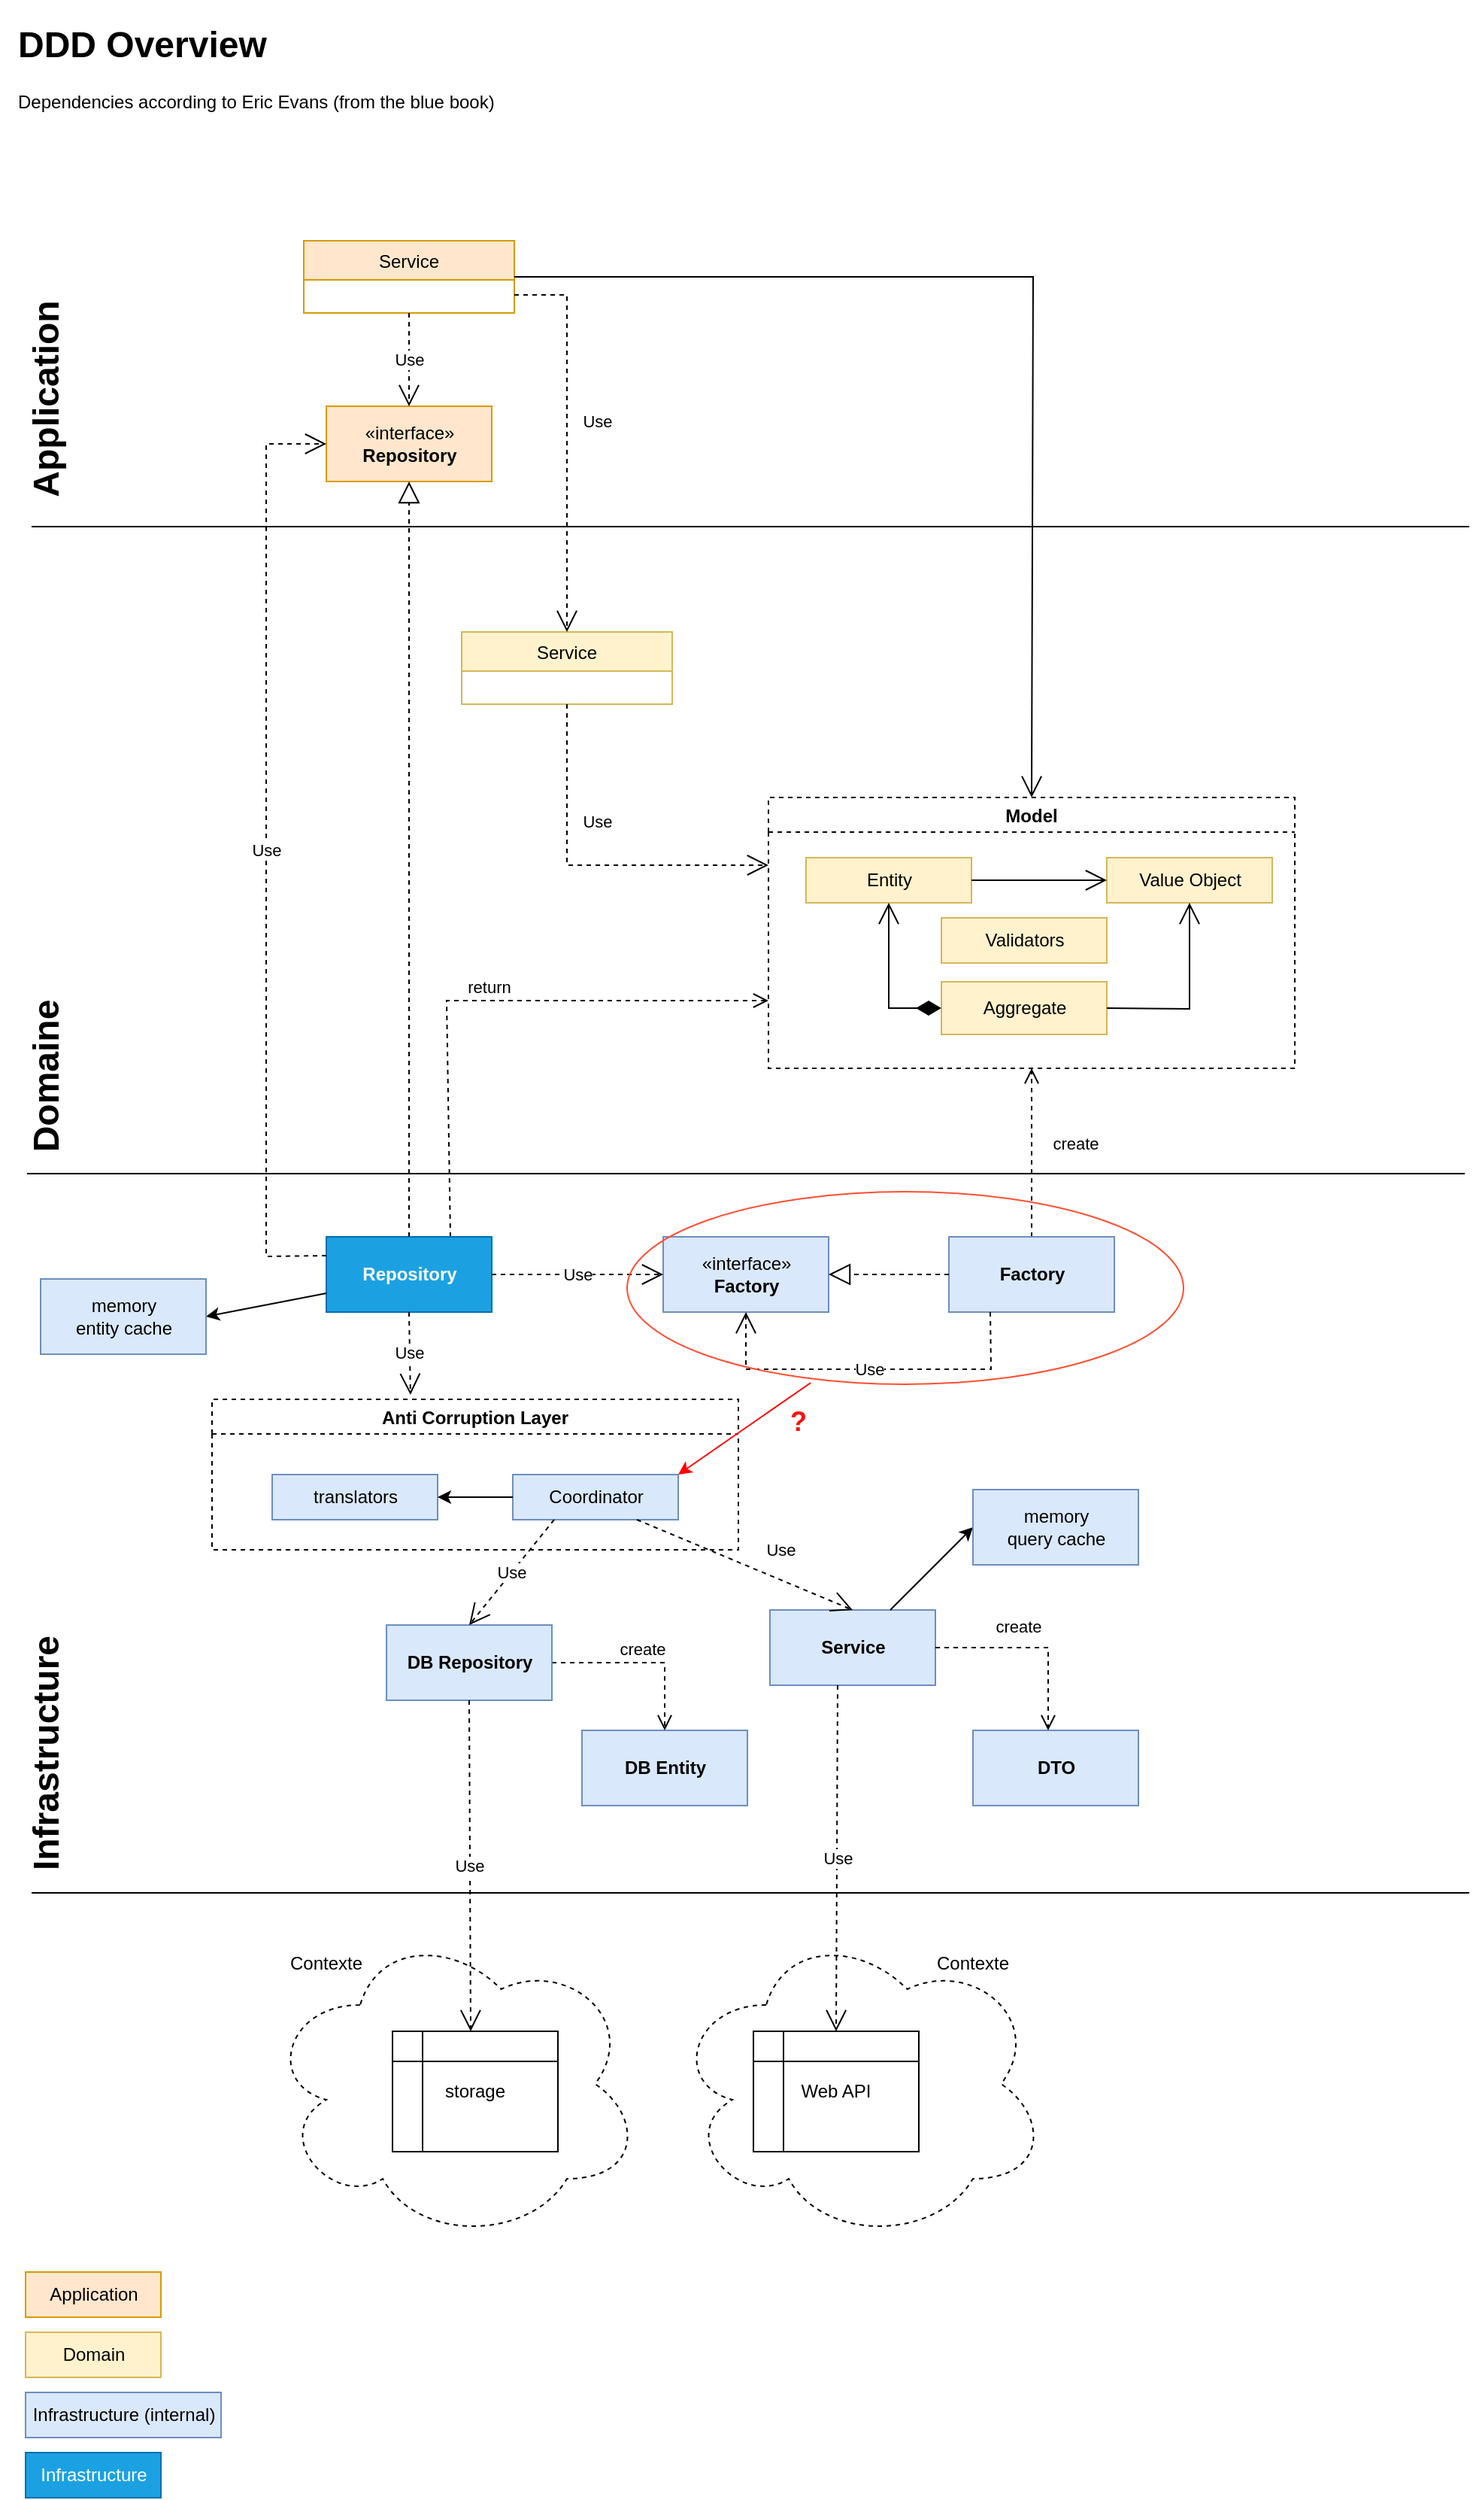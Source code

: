 <mxfile version="20.2.7" type="github">
  <diagram id="C5RBs43oDa-KdzZeNtuy" name="Page-1">
    <mxGraphModel dx="1422" dy="1939" grid="1" gridSize="10" guides="1" tooltips="1" connect="1" arrows="1" fold="1" page="1" pageScale="1" pageWidth="827" pageHeight="1169" math="0" shadow="0">
      <root>
        <mxCell id="WIyWlLk6GJQsqaUBKTNV-0" />
        <mxCell id="WIyWlLk6GJQsqaUBKTNV-1" parent="WIyWlLk6GJQsqaUBKTNV-0" />
        <mxCell id="-3-9wyXVmMevEzcIftEk-1" value="Service" style="swimlane;fontStyle=0;childLayout=stackLayout;horizontal=1;startSize=26;fillColor=#ffe6cc;horizontalStack=0;resizeParent=1;resizeParentMax=0;resizeLast=0;collapsible=1;marginBottom=0;strokeColor=#d79b00;" parent="WIyWlLk6GJQsqaUBKTNV-1" vertex="1">
          <mxGeometry x="225" y="70" width="140" height="48" as="geometry">
            <mxRectangle x="221" y="160" width="80" height="30" as="alternateBounds" />
          </mxGeometry>
        </mxCell>
        <mxCell id="-3-9wyXVmMevEzcIftEk-7" value="«interface»&lt;br&gt;&lt;b&gt;Repository&lt;/b&gt;" style="html=1;fillColor=#ffe6cc;strokeColor=#d79b00;" parent="WIyWlLk6GJQsqaUBKTNV-1" vertex="1">
          <mxGeometry x="240" y="180" width="110" height="50" as="geometry" />
        </mxCell>
        <mxCell id="-3-9wyXVmMevEzcIftEk-8" value="«interface»&lt;br&gt;&lt;b&gt;Factory&lt;/b&gt;" style="html=1;fillColor=#dae8fc;strokeColor=#6c8ebf;" parent="WIyWlLk6GJQsqaUBKTNV-1" vertex="1">
          <mxGeometry x="464" y="732" width="110" height="50" as="geometry" />
        </mxCell>
        <mxCell id="-3-9wyXVmMevEzcIftEk-10" value="Use" style="endArrow=open;endSize=12;dashed=1;html=1;rounded=0;exitX=0.5;exitY=1;exitDx=0;exitDy=0;entryX=0.5;entryY=0;entryDx=0;entryDy=0;" parent="WIyWlLk6GJQsqaUBKTNV-1" source="-3-9wyXVmMevEzcIftEk-1" target="-3-9wyXVmMevEzcIftEk-7" edge="1">
          <mxGeometry width="160" relative="1" as="geometry">
            <mxPoint x="304" y="370" as="sourcePoint" />
            <mxPoint x="450" y="652" as="targetPoint" />
          </mxGeometry>
        </mxCell>
        <mxCell id="-3-9wyXVmMevEzcIftEk-12" value="storage" style="shape=internalStorage;whiteSpace=wrap;html=1;backgroundOutline=1;" parent="WIyWlLk6GJQsqaUBKTNV-1" vertex="1">
          <mxGeometry x="284" y="1260" width="110" height="80" as="geometry" />
        </mxCell>
        <mxCell id="-3-9wyXVmMevEzcIftEk-16" value="return" style="html=1;verticalAlign=bottom;endArrow=open;dashed=1;endSize=8;rounded=0;exitX=0.75;exitY=0;exitDx=0;exitDy=0;entryX=0;entryY=0.75;entryDx=0;entryDy=0;" parent="WIyWlLk6GJQsqaUBKTNV-1" source="-3-9wyXVmMevEzcIftEk-25" target="ENKUjYYxHuYjzHQliVfy-12" edge="1">
          <mxGeometry relative="1" as="geometry">
            <mxPoint x="464" y="732" as="sourcePoint" />
            <mxPoint x="540" y="560" as="targetPoint" />
            <Array as="points">
              <mxPoint x="320" y="575" />
            </Array>
          </mxGeometry>
        </mxCell>
        <mxCell id="-3-9wyXVmMevEzcIftEk-17" value="create" style="html=1;verticalAlign=bottom;endArrow=open;dashed=1;endSize=8;rounded=0;entryX=0.5;entryY=1;entryDx=0;entryDy=0;" parent="WIyWlLk6GJQsqaUBKTNV-1" source="-3-9wyXVmMevEzcIftEk-26" edge="1" target="ENKUjYYxHuYjzHQliVfy-12">
          <mxGeometry x="-0.048" y="-29" relative="1" as="geometry">
            <mxPoint x="685" y="730" as="sourcePoint" />
            <mxPoint x="685" y="610" as="targetPoint" />
            <mxPoint as="offset" />
          </mxGeometry>
        </mxCell>
        <mxCell id="-3-9wyXVmMevEzcIftEk-22" value="Domain" style="html=1;fillColor=#fff2cc;strokeColor=#d6b656;" parent="WIyWlLk6GJQsqaUBKTNV-1" vertex="1">
          <mxGeometry x="40" y="1460" width="90" height="30" as="geometry" />
        </mxCell>
        <mxCell id="-3-9wyXVmMevEzcIftEk-23" value="Infrastructure (internal)" style="html=1;fillColor=#dae8fc;strokeColor=#6c8ebf;" parent="WIyWlLk6GJQsqaUBKTNV-1" vertex="1">
          <mxGeometry x="40" y="1500" width="130" height="30" as="geometry" />
        </mxCell>
        <mxCell id="-3-9wyXVmMevEzcIftEk-24" value="&lt;h1&gt;DDD Overview&lt;/h1&gt;&lt;p&gt;Dependencies according to Eric Evans (from the blue book)&lt;/p&gt;" style="text;html=1;strokeColor=none;fillColor=none;spacing=5;spacingTop=-20;whiteSpace=wrap;overflow=hidden;rounded=0;" parent="WIyWlLk6GJQsqaUBKTNV-1" vertex="1">
          <mxGeometry x="30" y="-80" width="390" height="80" as="geometry" />
        </mxCell>
        <mxCell id="-3-9wyXVmMevEzcIftEk-25" value="&lt;b&gt;Repository&lt;/b&gt;" style="html=1;fillColor=#1ba1e2;strokeColor=#006EAF;fontColor=#ffffff;" parent="WIyWlLk6GJQsqaUBKTNV-1" vertex="1">
          <mxGeometry x="240" y="732" width="110" height="50" as="geometry" />
        </mxCell>
        <mxCell id="-3-9wyXVmMevEzcIftEk-26" value="&lt;b&gt;Factory&lt;/b&gt;" style="html=1;fillColor=#dae8fc;strokeColor=#6c8ebf;" parent="WIyWlLk6GJQsqaUBKTNV-1" vertex="1">
          <mxGeometry x="654" y="732" width="110" height="50" as="geometry" />
        </mxCell>
        <mxCell id="-3-9wyXVmMevEzcIftEk-27" value="" style="endArrow=block;dashed=1;endFill=0;endSize=12;html=1;rounded=0;exitX=0.5;exitY=0;exitDx=0;exitDy=0;entryX=0.5;entryY=1;entryDx=0;entryDy=0;" parent="WIyWlLk6GJQsqaUBKTNV-1" source="-3-9wyXVmMevEzcIftEk-25" target="-3-9wyXVmMevEzcIftEk-7" edge="1">
          <mxGeometry width="160" relative="1" as="geometry">
            <mxPoint x="334" y="722" as="sourcePoint" />
            <mxPoint x="494" y="722" as="targetPoint" />
          </mxGeometry>
        </mxCell>
        <mxCell id="-3-9wyXVmMevEzcIftEk-28" value="" style="endArrow=block;dashed=1;endFill=0;endSize=12;html=1;rounded=0;exitX=0;exitY=0.5;exitDx=0;exitDy=0;entryX=1;entryY=0.5;entryDx=0;entryDy=0;" parent="WIyWlLk6GJQsqaUBKTNV-1" source="-3-9wyXVmMevEzcIftEk-26" target="-3-9wyXVmMevEzcIftEk-8" edge="1">
          <mxGeometry width="160" relative="1" as="geometry">
            <mxPoint x="334" y="722" as="sourcePoint" />
            <mxPoint x="494" y="722" as="targetPoint" />
            <Array as="points" />
          </mxGeometry>
        </mxCell>
        <mxCell id="-3-9wyXVmMevEzcIftEk-29" value="Use" style="endArrow=open;endSize=12;dashed=1;html=1;rounded=0;exitX=1;exitY=0.5;exitDx=0;exitDy=0;" parent="WIyWlLk6GJQsqaUBKTNV-1" source="-3-9wyXVmMevEzcIftEk-25" edge="1">
          <mxGeometry width="160" relative="1" as="geometry">
            <mxPoint x="334" y="572" as="sourcePoint" />
            <mxPoint x="464" y="757" as="targetPoint" />
          </mxGeometry>
        </mxCell>
        <mxCell id="-3-9wyXVmMevEzcIftEk-30" value="" style="endArrow=none;html=1;rounded=0;" parent="WIyWlLk6GJQsqaUBKTNV-1" edge="1">
          <mxGeometry width="50" height="50" relative="1" as="geometry">
            <mxPoint x="41" y="690" as="sourcePoint" />
            <mxPoint x="997" y="690" as="targetPoint" />
          </mxGeometry>
        </mxCell>
        <mxCell id="-3-9wyXVmMevEzcIftEk-32" value="&lt;b&gt;Service&lt;/b&gt;" style="html=1;fillColor=#dae8fc;strokeColor=#6c8ebf;" parent="WIyWlLk6GJQsqaUBKTNV-1" vertex="1">
          <mxGeometry x="535" y="980" width="110" height="50" as="geometry" />
        </mxCell>
        <mxCell id="-3-9wyXVmMevEzcIftEk-34" value="Use" style="endArrow=open;endSize=12;dashed=1;html=1;rounded=0;entryX=0;entryY=0.5;entryDx=0;entryDy=0;exitX=0;exitY=0.25;exitDx=0;exitDy=0;" parent="WIyWlLk6GJQsqaUBKTNV-1" source="-3-9wyXVmMevEzcIftEk-25" target="-3-9wyXVmMevEzcIftEk-7" edge="1">
          <mxGeometry width="160" relative="1" as="geometry">
            <mxPoint x="180" y="720" as="sourcePoint" />
            <mxPoint x="510" y="767" as="targetPoint" />
            <Array as="points">
              <mxPoint x="200" y="745" />
              <mxPoint x="200" y="205" />
            </Array>
          </mxGeometry>
        </mxCell>
        <mxCell id="-3-9wyXVmMevEzcIftEk-35" value="Use" style="endArrow=open;endSize=12;dashed=1;html=1;rounded=0;exitX=0.25;exitY=1;exitDx=0;exitDy=0;entryX=0.5;entryY=1;entryDx=0;entryDy=0;" parent="WIyWlLk6GJQsqaUBKTNV-1" source="-3-9wyXVmMevEzcIftEk-26" target="-3-9wyXVmMevEzcIftEk-8" edge="1">
          <mxGeometry width="160" relative="1" as="geometry">
            <mxPoint x="824" y="791.5" as="sourcePoint" />
            <mxPoint x="574" y="700" as="targetPoint" />
            <Array as="points">
              <mxPoint x="682" y="820" />
              <mxPoint x="519" y="820" />
            </Array>
          </mxGeometry>
        </mxCell>
        <mxCell id="-3-9wyXVmMevEzcIftEk-36" value="&lt;h1&gt;Domaine&lt;/h1&gt;" style="text;html=1;strokeColor=none;fillColor=none;align=center;verticalAlign=middle;whiteSpace=wrap;rounded=0;rotation=-90;" parent="WIyWlLk6GJQsqaUBKTNV-1" vertex="1">
          <mxGeometry x="24" y="610" width="60" height="30" as="geometry" />
        </mxCell>
        <mxCell id="-3-9wyXVmMevEzcIftEk-37" value="&lt;h1&gt;Infrastructure&lt;/h1&gt;" style="text;html=1;strokeColor=none;fillColor=none;align=center;verticalAlign=middle;whiteSpace=wrap;rounded=0;rotation=-90;" parent="WIyWlLk6GJQsqaUBKTNV-1" vertex="1">
          <mxGeometry x="24" y="1060" width="60" height="30" as="geometry" />
        </mxCell>
        <mxCell id="-3-9wyXVmMevEzcIftEk-39" value="" style="endArrow=open;endFill=1;endSize=12;html=1;rounded=0;exitX=1;exitY=0.5;exitDx=0;exitDy=0;entryX=0.5;entryY=0;entryDx=0;entryDy=0;" parent="WIyWlLk6GJQsqaUBKTNV-1" source="-3-9wyXVmMevEzcIftEk-1" target="ENKUjYYxHuYjzHQliVfy-12" edge="1">
          <mxGeometry width="160" relative="1" as="geometry">
            <mxPoint x="414" y="440" as="sourcePoint" />
            <mxPoint x="574" y="440" as="targetPoint" />
            <Array as="points">
              <mxPoint x="710" y="94" />
            </Array>
          </mxGeometry>
        </mxCell>
        <mxCell id="-3-9wyXVmMevEzcIftEk-44" value="Use" style="endArrow=open;endSize=12;dashed=1;html=1;rounded=0;exitX=0.5;exitY=1;exitDx=0;exitDy=0;entryX=0.377;entryY=-0.03;entryDx=0;entryDy=0;entryPerimeter=0;" parent="WIyWlLk6GJQsqaUBKTNV-1" source="-3-9wyXVmMevEzcIftEk-25" target="ENKUjYYxHuYjzHQliVfy-30" edge="1">
          <mxGeometry width="160" relative="1" as="geometry">
            <mxPoint x="318.97" y="796" as="sourcePoint" />
            <mxPoint x="404.02" y="903.04" as="targetPoint" />
          </mxGeometry>
        </mxCell>
        <mxCell id="70DxIA_xlroN3nV1r1jk-2" value="" style="endArrow=classic;html=1;rounded=0;exitX=0;exitY=0.75;exitDx=0;exitDy=0;entryX=1;entryY=0.5;entryDx=0;entryDy=0;" parent="WIyWlLk6GJQsqaUBKTNV-1" source="-3-9wyXVmMevEzcIftEk-25" target="ENKUjYYxHuYjzHQliVfy-19" edge="1">
          <mxGeometry width="50" height="50" relative="1" as="geometry">
            <mxPoint x="394" y="910" as="sourcePoint" />
            <mxPoint x="191" y="850" as="targetPoint" />
          </mxGeometry>
        </mxCell>
        <mxCell id="70DxIA_xlroN3nV1r1jk-4" value="" style="endArrow=classic;html=1;rounded=0;entryX=0;entryY=0.5;entryDx=0;entryDy=0;" parent="WIyWlLk6GJQsqaUBKTNV-1" source="-3-9wyXVmMevEzcIftEk-32" target="ENKUjYYxHuYjzHQliVfy-20" edge="1">
          <mxGeometry width="50" height="50" relative="1" as="geometry">
            <mxPoint x="405" y="1000" as="sourcePoint" />
            <mxPoint x="671" y="1030" as="targetPoint" />
          </mxGeometry>
        </mxCell>
        <mxCell id="70DxIA_xlroN3nV1r1jk-5" value="Web API" style="shape=internalStorage;whiteSpace=wrap;html=1;backgroundOutline=1;" parent="WIyWlLk6GJQsqaUBKTNV-1" vertex="1">
          <mxGeometry x="524" y="1260" width="110" height="80" as="geometry" />
        </mxCell>
        <mxCell id="70DxIA_xlroN3nV1r1jk-6" value="Use" style="endArrow=open;endSize=12;dashed=1;html=1;rounded=0;entryX=0.5;entryY=0;entryDx=0;entryDy=0;" parent="WIyWlLk6GJQsqaUBKTNV-1" target="70DxIA_xlroN3nV1r1jk-5" edge="1">
          <mxGeometry width="160" relative="1" as="geometry">
            <mxPoint x="580" y="1030" as="sourcePoint" />
            <mxPoint x="544.063" y="900" as="targetPoint" />
          </mxGeometry>
        </mxCell>
        <mxCell id="ENKUjYYxHuYjzHQliVfy-0" value="&lt;b&gt;DB Entity&lt;/b&gt;" style="html=1;fillColor=#dae8fc;strokeColor=#6c8ebf;" parent="WIyWlLk6GJQsqaUBKTNV-1" vertex="1">
          <mxGeometry x="410" y="1060" width="110" height="50" as="geometry" />
        </mxCell>
        <mxCell id="ENKUjYYxHuYjzHQliVfy-1" value="create" style="html=1;verticalAlign=bottom;endArrow=open;dashed=1;endSize=8;rounded=0;entryX=0.5;entryY=0;entryDx=0;entryDy=0;exitX=1;exitY=0.5;exitDx=0;exitDy=0;" parent="WIyWlLk6GJQsqaUBKTNV-1" source="70DxIA_xlroN3nV1r1jk-0" target="ENKUjYYxHuYjzHQliVfy-0" edge="1">
          <mxGeometry relative="1" as="geometry">
            <mxPoint x="330" y="969" as="sourcePoint" />
            <mxPoint x="223.03" y="790" as="targetPoint" />
            <mxPoint as="offset" />
            <Array as="points">
              <mxPoint x="465" y="1015" />
            </Array>
          </mxGeometry>
        </mxCell>
        <mxCell id="ENKUjYYxHuYjzHQliVfy-2" value="&lt;b&gt;DTO&lt;/b&gt;" style="html=1;fillColor=#dae8fc;strokeColor=#6c8ebf;" parent="WIyWlLk6GJQsqaUBKTNV-1" vertex="1">
          <mxGeometry x="670" y="1060" width="110" height="50" as="geometry" />
        </mxCell>
        <mxCell id="ENKUjYYxHuYjzHQliVfy-3" value="create" style="html=1;verticalAlign=bottom;endArrow=open;dashed=1;endSize=8;rounded=0;exitX=1;exitY=0.5;exitDx=0;exitDy=0;" parent="WIyWlLk6GJQsqaUBKTNV-1" source="-3-9wyXVmMevEzcIftEk-32" edge="1">
          <mxGeometry x="-0.154" y="5" relative="1" as="geometry">
            <mxPoint x="372.5" y="1030" as="sourcePoint" />
            <mxPoint x="720" y="1060" as="targetPoint" />
            <mxPoint as="offset" />
            <Array as="points">
              <mxPoint x="720" y="1005" />
            </Array>
          </mxGeometry>
        </mxCell>
        <mxCell id="ENKUjYYxHuYjzHQliVfy-4" value="Infrastructure" style="html=1;fillColor=#1ba1e2;strokeColor=#006EAF;fontColor=#ffffff;" parent="WIyWlLk6GJQsqaUBKTNV-1" vertex="1">
          <mxGeometry x="40" y="1540" width="90" height="30" as="geometry" />
        </mxCell>
        <mxCell id="ENKUjYYxHuYjzHQliVfy-5" value="" style="endArrow=none;html=1;rounded=0;" parent="WIyWlLk6GJQsqaUBKTNV-1" edge="1">
          <mxGeometry width="50" height="50" relative="1" as="geometry">
            <mxPoint x="44" y="260" as="sourcePoint" />
            <mxPoint x="1000" y="260" as="targetPoint" />
          </mxGeometry>
        </mxCell>
        <mxCell id="ENKUjYYxHuYjzHQliVfy-6" value="&lt;h1&gt;Application&lt;/h1&gt;" style="text;html=1;strokeColor=none;fillColor=none;align=center;verticalAlign=middle;whiteSpace=wrap;rounded=0;rotation=-90;" parent="WIyWlLk6GJQsqaUBKTNV-1" vertex="1">
          <mxGeometry x="24" y="160" width="60" height="30" as="geometry" />
        </mxCell>
        <mxCell id="ENKUjYYxHuYjzHQliVfy-7" value="Service" style="swimlane;fontStyle=0;childLayout=stackLayout;horizontal=1;startSize=26;fillColor=#fff2cc;horizontalStack=0;resizeParent=1;resizeParentMax=0;resizeLast=0;collapsible=1;marginBottom=0;strokeColor=#d6b656;" parent="WIyWlLk6GJQsqaUBKTNV-1" vertex="1">
          <mxGeometry x="330" y="330" width="140" height="48" as="geometry">
            <mxRectangle x="221" y="160" width="80" height="30" as="alternateBounds" />
          </mxGeometry>
        </mxCell>
        <mxCell id="ENKUjYYxHuYjzHQliVfy-9" value="Use" style="endArrow=open;endSize=12;dashed=1;html=1;rounded=0;exitX=0.5;exitY=1;exitDx=0;exitDy=0;entryX=0;entryY=0.25;entryDx=0;entryDy=0;" parent="WIyWlLk6GJQsqaUBKTNV-1" source="ENKUjYYxHuYjzHQliVfy-7" edge="1" target="ENKUjYYxHuYjzHQliVfy-12">
          <mxGeometry x="-0.351" y="20" width="160" relative="1" as="geometry">
            <mxPoint x="305" y="328" as="sourcePoint" />
            <mxPoint x="510" y="490" as="targetPoint" />
            <Array as="points">
              <mxPoint x="400" y="485" />
            </Array>
            <mxPoint as="offset" />
          </mxGeometry>
        </mxCell>
        <mxCell id="ENKUjYYxHuYjzHQliVfy-10" value="Use" style="endArrow=open;endSize=12;dashed=1;html=1;rounded=0;entryX=0.5;entryY=0;entryDx=0;entryDy=0;exitX=1;exitY=0.75;exitDx=0;exitDy=0;" parent="WIyWlLk6GJQsqaUBKTNV-1" source="-3-9wyXVmMevEzcIftEk-1" target="ENKUjYYxHuYjzHQliVfy-7" edge="1">
          <mxGeometry x="-0.081" y="20" width="160" relative="1" as="geometry">
            <mxPoint x="340" y="220" as="sourcePoint" />
            <mxPoint x="305" y="540" as="targetPoint" />
            <Array as="points">
              <mxPoint x="400" y="106" />
            </Array>
            <mxPoint as="offset" />
          </mxGeometry>
        </mxCell>
        <mxCell id="ENKUjYYxHuYjzHQliVfy-12" value="Model" style="swimlane;dashed=1;" parent="WIyWlLk6GJQsqaUBKTNV-1" vertex="1">
          <mxGeometry x="534" y="440" width="350" height="180" as="geometry">
            <mxRectangle x="510" y="410" width="80" height="30" as="alternateBounds" />
          </mxGeometry>
        </mxCell>
        <mxCell id="DfN52wyv_r_r57nIKshW-13" value="Value Object" style="html=1;fillColor=#fff2cc;strokeColor=#d6b656;" vertex="1" parent="ENKUjYYxHuYjzHQliVfy-12">
          <mxGeometry x="225" y="40" width="110" height="30" as="geometry" />
        </mxCell>
        <mxCell id="DfN52wyv_r_r57nIKshW-14" value="Entity" style="html=1;fillColor=#fff2cc;strokeColor=#d6b656;" vertex="1" parent="ENKUjYYxHuYjzHQliVfy-12">
          <mxGeometry x="25" y="40" width="110" height="30" as="geometry" />
        </mxCell>
        <mxCell id="DfN52wyv_r_r57nIKshW-15" value="Aggregate" style="html=1;fillColor=#fff2cc;strokeColor=#d6b656;" vertex="1" parent="ENKUjYYxHuYjzHQliVfy-12">
          <mxGeometry x="115" y="122.5" width="110" height="35" as="geometry" />
        </mxCell>
        <mxCell id="DfN52wyv_r_r57nIKshW-16" value="" style="endArrow=open;endFill=1;endSize=12;html=1;rounded=0;exitX=1;exitY=0.5;exitDx=0;exitDy=0;" edge="1" parent="ENKUjYYxHuYjzHQliVfy-12" source="DfN52wyv_r_r57nIKshW-15" target="DfN52wyv_r_r57nIKshW-13">
          <mxGeometry width="160" relative="1" as="geometry">
            <mxPoint x="-215" y="222.5" as="sourcePoint" />
            <mxPoint x="-55" y="222.5" as="targetPoint" />
            <Array as="points">
              <mxPoint x="280" y="140.5" />
            </Array>
          </mxGeometry>
        </mxCell>
        <mxCell id="DfN52wyv_r_r57nIKshW-17" value="" style="endArrow=open;endFill=1;endSize=12;html=1;rounded=0;exitX=1;exitY=0.5;exitDx=0;exitDy=0;entryX=0;entryY=0.5;entryDx=0;entryDy=0;" edge="1" parent="ENKUjYYxHuYjzHQliVfy-12" source="DfN52wyv_r_r57nIKshW-14" target="DfN52wyv_r_r57nIKshW-13">
          <mxGeometry width="160" relative="1" as="geometry">
            <mxPoint x="185" y="72.5" as="sourcePoint" />
            <mxPoint x="175" y="-17.5" as="targetPoint" />
            <Array as="points" />
          </mxGeometry>
        </mxCell>
        <mxCell id="DfN52wyv_r_r57nIKshW-19" value="" style="endArrow=open;endSize=12;startArrow=diamondThin;startSize=14;startFill=1;edgeStyle=orthogonalEdgeStyle;align=left;verticalAlign=bottom;rounded=0;exitX=0;exitY=0.5;exitDx=0;exitDy=0;html=1;entryX=0.5;entryY=1;entryDx=0;entryDy=0;" edge="1" parent="ENKUjYYxHuYjzHQliVfy-12" source="DfN52wyv_r_r57nIKshW-15" target="DfN52wyv_r_r57nIKshW-14">
          <mxGeometry x="-0.605" y="33" relative="1" as="geometry">
            <mxPoint x="95" y="142.5" as="sourcePoint" />
            <mxPoint x="45" y="122.5" as="targetPoint" />
            <mxPoint as="offset" />
            <Array as="points">
              <mxPoint x="80" y="140.5" />
            </Array>
          </mxGeometry>
        </mxCell>
        <mxCell id="DfN52wyv_r_r57nIKshW-1" value="Validators" style="html=1;fillColor=#fff2cc;strokeColor=#d6b656;" vertex="1" parent="ENKUjYYxHuYjzHQliVfy-12">
          <mxGeometry x="115" y="80" width="110" height="30" as="geometry" />
        </mxCell>
        <mxCell id="ENKUjYYxHuYjzHQliVfy-18" value="Application" style="html=1;fillColor=#ffe6cc;strokeColor=#d79b00;" parent="WIyWlLk6GJQsqaUBKTNV-1" vertex="1">
          <mxGeometry x="40" y="1420" width="90" height="30" as="geometry" />
        </mxCell>
        <mxCell id="ENKUjYYxHuYjzHQliVfy-19" value="&lt;span style=&quot;&quot;&gt;memory&lt;/span&gt;&lt;br style=&quot;&quot;&gt;&lt;span style=&quot;&quot;&gt;entity cache&lt;/span&gt;" style="html=1;fillColor=#dae8fc;strokeColor=#6c8ebf;" parent="WIyWlLk6GJQsqaUBKTNV-1" vertex="1">
          <mxGeometry x="50" y="760" width="110" height="50" as="geometry" />
        </mxCell>
        <mxCell id="ENKUjYYxHuYjzHQliVfy-20" value="&lt;span style=&quot;&quot;&gt;memory&lt;/span&gt;&lt;br style=&quot;&quot;&gt;&lt;span style=&quot;&quot;&gt;query cache&lt;/span&gt;" style="html=1;fillColor=#dae8fc;strokeColor=#6c8ebf;" parent="WIyWlLk6GJQsqaUBKTNV-1" vertex="1">
          <mxGeometry x="670" y="900" width="110" height="50" as="geometry" />
        </mxCell>
        <mxCell id="ENKUjYYxHuYjzHQliVfy-24" value="" style="ellipse;shape=cloud;whiteSpace=wrap;html=1;fillColor=none;dashed=1;" parent="WIyWlLk6GJQsqaUBKTNV-1" vertex="1">
          <mxGeometry x="200" y="1190" width="250" height="210" as="geometry" />
        </mxCell>
        <mxCell id="ENKUjYYxHuYjzHQliVfy-25" value="" style="ellipse;shape=cloud;whiteSpace=wrap;html=1;fillColor=none;dashed=1;" parent="WIyWlLk6GJQsqaUBKTNV-1" vertex="1">
          <mxGeometry x="470" y="1190" width="250" height="210" as="geometry" />
        </mxCell>
        <mxCell id="ENKUjYYxHuYjzHQliVfy-26" value="" style="endArrow=none;html=1;rounded=0;" parent="WIyWlLk6GJQsqaUBKTNV-1" edge="1">
          <mxGeometry width="50" height="50" relative="1" as="geometry">
            <mxPoint x="44" y="1168" as="sourcePoint" />
            <mxPoint x="1000" y="1168" as="targetPoint" />
          </mxGeometry>
        </mxCell>
        <mxCell id="ENKUjYYxHuYjzHQliVfy-27" value="Contexte" style="text;html=1;strokeColor=none;fillColor=none;align=center;verticalAlign=middle;whiteSpace=wrap;rounded=0;dashed=1;" parent="WIyWlLk6GJQsqaUBKTNV-1" vertex="1">
          <mxGeometry x="210" y="1200" width="60" height="30" as="geometry" />
        </mxCell>
        <mxCell id="ENKUjYYxHuYjzHQliVfy-28" value="Contexte" style="text;html=1;strokeColor=none;fillColor=none;align=center;verticalAlign=middle;whiteSpace=wrap;rounded=0;dashed=1;" parent="WIyWlLk6GJQsqaUBKTNV-1" vertex="1">
          <mxGeometry x="640" y="1200" width="60" height="30" as="geometry" />
        </mxCell>
        <mxCell id="70DxIA_xlroN3nV1r1jk-0" value="&lt;b&gt;DB Repository&lt;/b&gt;" style="html=1;fillColor=#dae8fc;strokeColor=#6c8ebf;" parent="WIyWlLk6GJQsqaUBKTNV-1" vertex="1">
          <mxGeometry x="280" y="990" width="110" height="50" as="geometry" />
        </mxCell>
        <mxCell id="ENKUjYYxHuYjzHQliVfy-30" value="Anti Corruption Layer" style="swimlane;dashed=1;" parent="WIyWlLk6GJQsqaUBKTNV-1" vertex="1">
          <mxGeometry x="164" y="840" width="350" height="100" as="geometry" />
        </mxCell>
        <mxCell id="ENKUjYYxHuYjzHQliVfy-22" value="translators" style="html=1;fillColor=#dae8fc;strokeColor=#6c8ebf;" parent="ENKUjYYxHuYjzHQliVfy-30" vertex="1">
          <mxGeometry x="40" y="50" width="110" height="30" as="geometry" />
        </mxCell>
        <mxCell id="ENKUjYYxHuYjzHQliVfy-32" value="Coordinator" style="html=1;fillColor=#dae8fc;strokeColor=#6c8ebf;" parent="ENKUjYYxHuYjzHQliVfy-30" vertex="1">
          <mxGeometry x="200" y="50" width="110" height="30" as="geometry" />
        </mxCell>
        <mxCell id="DfN52wyv_r_r57nIKshW-0" value="" style="endArrow=classic;html=1;rounded=0;entryX=1;entryY=0.5;entryDx=0;entryDy=0;exitX=0;exitY=0.5;exitDx=0;exitDy=0;" edge="1" parent="ENKUjYYxHuYjzHQliVfy-30" source="ENKUjYYxHuYjzHQliVfy-32" target="ENKUjYYxHuYjzHQliVfy-22">
          <mxGeometry width="50" height="50" relative="1" as="geometry">
            <mxPoint x="420" y="290" as="sourcePoint" />
            <mxPoint x="470" y="240" as="targetPoint" />
          </mxGeometry>
        </mxCell>
        <mxCell id="ENKUjYYxHuYjzHQliVfy-33" value="Use" style="endArrow=open;endSize=12;dashed=1;html=1;rounded=0;exitX=0.5;exitY=1;exitDx=0;exitDy=0;" parent="WIyWlLk6GJQsqaUBKTNV-1" source="70DxIA_xlroN3nV1r1jk-0" edge="1">
          <mxGeometry width="160" relative="1" as="geometry">
            <mxPoint x="335.5" y="1030" as="sourcePoint" />
            <mxPoint x="336" y="1260" as="targetPoint" />
          </mxGeometry>
        </mxCell>
        <mxCell id="ENKUjYYxHuYjzHQliVfy-34" value="Use" style="endArrow=open;endSize=12;dashed=1;html=1;rounded=0;entryX=0.5;entryY=0;entryDx=0;entryDy=0;exitX=0.25;exitY=1;exitDx=0;exitDy=0;" parent="WIyWlLk6GJQsqaUBKTNV-1" target="70DxIA_xlroN3nV1r1jk-0" edge="1" source="ENKUjYYxHuYjzHQliVfy-32">
          <mxGeometry width="160" relative="1" as="geometry">
            <mxPoint x="335" y="940" as="sourcePoint" />
            <mxPoint x="474" y="767" as="targetPoint" />
          </mxGeometry>
        </mxCell>
        <mxCell id="ENKUjYYxHuYjzHQliVfy-35" value="Use" style="endArrow=open;endSize=12;dashed=1;html=1;rounded=0;entryX=0.5;entryY=0;entryDx=0;entryDy=0;exitX=0.75;exitY=1;exitDx=0;exitDy=0;" parent="WIyWlLk6GJQsqaUBKTNV-1" target="-3-9wyXVmMevEzcIftEk-32" edge="1" source="ENKUjYYxHuYjzHQliVfy-32">
          <mxGeometry x="0.229" y="18" width="160" relative="1" as="geometry">
            <mxPoint x="480" y="940" as="sourcePoint" />
            <mxPoint x="345" y="1000" as="targetPoint" />
            <mxPoint as="offset" />
          </mxGeometry>
        </mxCell>
        <mxCell id="DfN52wyv_r_r57nIKshW-20" value="" style="ellipse;whiteSpace=wrap;html=1;fillColor=none;strokeColor=#FF4E33;" vertex="1" parent="WIyWlLk6GJQsqaUBKTNV-1">
          <mxGeometry x="440" y="702" width="370" height="128" as="geometry" />
        </mxCell>
        <mxCell id="DfN52wyv_r_r57nIKshW-21" value="" style="endArrow=classic;html=1;rounded=0;exitX=0.33;exitY=0.992;exitDx=0;exitDy=0;exitPerimeter=0;entryX=1;entryY=0;entryDx=0;entryDy=0;strokeColor=#FF0000;" edge="1" parent="WIyWlLk6GJQsqaUBKTNV-1" source="DfN52wyv_r_r57nIKshW-20" target="ENKUjYYxHuYjzHQliVfy-32">
          <mxGeometry width="50" height="50" relative="1" as="geometry">
            <mxPoint x="584" y="920" as="sourcePoint" />
            <mxPoint x="634" y="870" as="targetPoint" />
          </mxGeometry>
        </mxCell>
        <mxCell id="DfN52wyv_r_r57nIKshW-22" value="?" style="text;html=1;strokeColor=none;fillColor=none;align=center;verticalAlign=middle;whiteSpace=wrap;rounded=0;fontColor=#FF0F0F;fontStyle=1;fontSize=18;" vertex="1" parent="WIyWlLk6GJQsqaUBKTNV-1">
          <mxGeometry x="524" y="840" width="60" height="30" as="geometry" />
        </mxCell>
      </root>
    </mxGraphModel>
  </diagram>
</mxfile>
